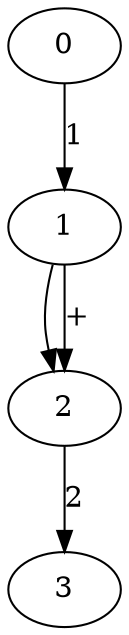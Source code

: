 digraph g
{
0;1;2;3;
0 -> 1 [label="1"];
1 -> 2 [label=" "];
1 -> 2 [label="+"];
2 -> 3 [label="2"];
}
